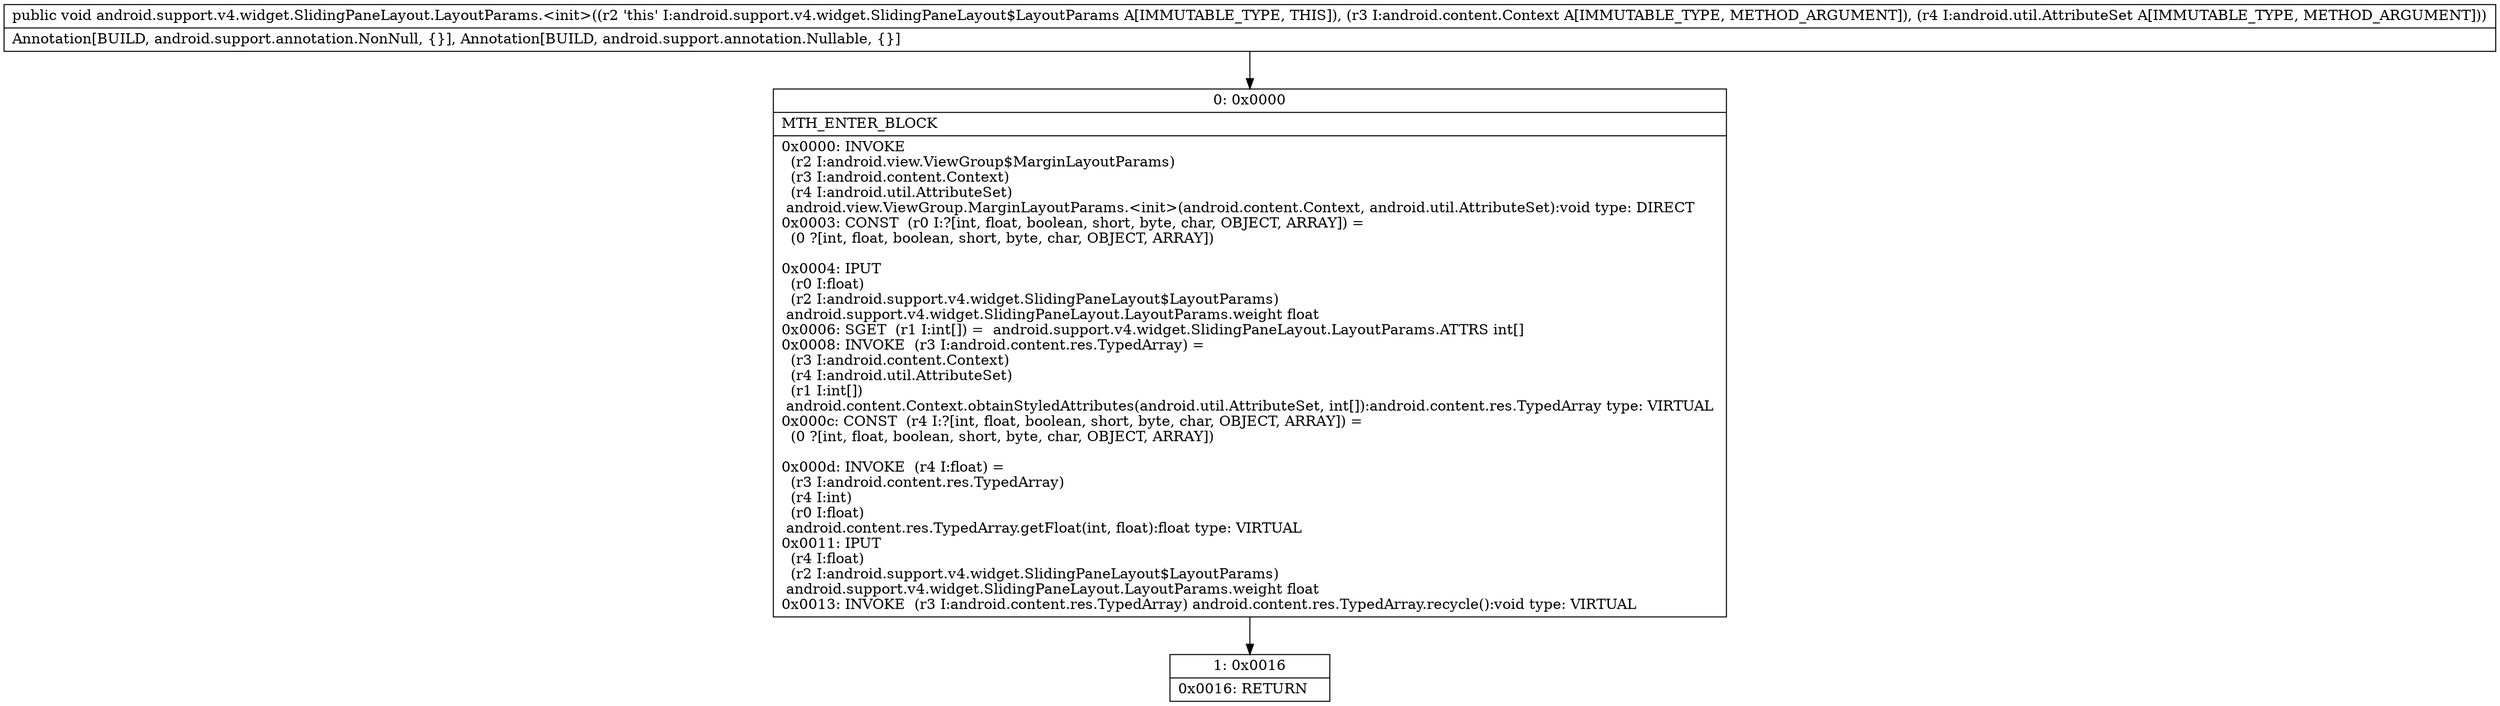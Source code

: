 digraph "CFG forandroid.support.v4.widget.SlidingPaneLayout.LayoutParams.\<init\>(Landroid\/content\/Context;Landroid\/util\/AttributeSet;)V" {
Node_0 [shape=record,label="{0\:\ 0x0000|MTH_ENTER_BLOCK\l|0x0000: INVOKE  \l  (r2 I:android.view.ViewGroup$MarginLayoutParams)\l  (r3 I:android.content.Context)\l  (r4 I:android.util.AttributeSet)\l android.view.ViewGroup.MarginLayoutParams.\<init\>(android.content.Context, android.util.AttributeSet):void type: DIRECT \l0x0003: CONST  (r0 I:?[int, float, boolean, short, byte, char, OBJECT, ARRAY]) = \l  (0 ?[int, float, boolean, short, byte, char, OBJECT, ARRAY])\l \l0x0004: IPUT  \l  (r0 I:float)\l  (r2 I:android.support.v4.widget.SlidingPaneLayout$LayoutParams)\l android.support.v4.widget.SlidingPaneLayout.LayoutParams.weight float \l0x0006: SGET  (r1 I:int[]) =  android.support.v4.widget.SlidingPaneLayout.LayoutParams.ATTRS int[] \l0x0008: INVOKE  (r3 I:android.content.res.TypedArray) = \l  (r3 I:android.content.Context)\l  (r4 I:android.util.AttributeSet)\l  (r1 I:int[])\l android.content.Context.obtainStyledAttributes(android.util.AttributeSet, int[]):android.content.res.TypedArray type: VIRTUAL \l0x000c: CONST  (r4 I:?[int, float, boolean, short, byte, char, OBJECT, ARRAY]) = \l  (0 ?[int, float, boolean, short, byte, char, OBJECT, ARRAY])\l \l0x000d: INVOKE  (r4 I:float) = \l  (r3 I:android.content.res.TypedArray)\l  (r4 I:int)\l  (r0 I:float)\l android.content.res.TypedArray.getFloat(int, float):float type: VIRTUAL \l0x0011: IPUT  \l  (r4 I:float)\l  (r2 I:android.support.v4.widget.SlidingPaneLayout$LayoutParams)\l android.support.v4.widget.SlidingPaneLayout.LayoutParams.weight float \l0x0013: INVOKE  (r3 I:android.content.res.TypedArray) android.content.res.TypedArray.recycle():void type: VIRTUAL \l}"];
Node_1 [shape=record,label="{1\:\ 0x0016|0x0016: RETURN   \l}"];
MethodNode[shape=record,label="{public void android.support.v4.widget.SlidingPaneLayout.LayoutParams.\<init\>((r2 'this' I:android.support.v4.widget.SlidingPaneLayout$LayoutParams A[IMMUTABLE_TYPE, THIS]), (r3 I:android.content.Context A[IMMUTABLE_TYPE, METHOD_ARGUMENT]), (r4 I:android.util.AttributeSet A[IMMUTABLE_TYPE, METHOD_ARGUMENT]))  | Annotation[BUILD, android.support.annotation.NonNull, \{\}], Annotation[BUILD, android.support.annotation.Nullable, \{\}]\l}"];
MethodNode -> Node_0;
Node_0 -> Node_1;
}

